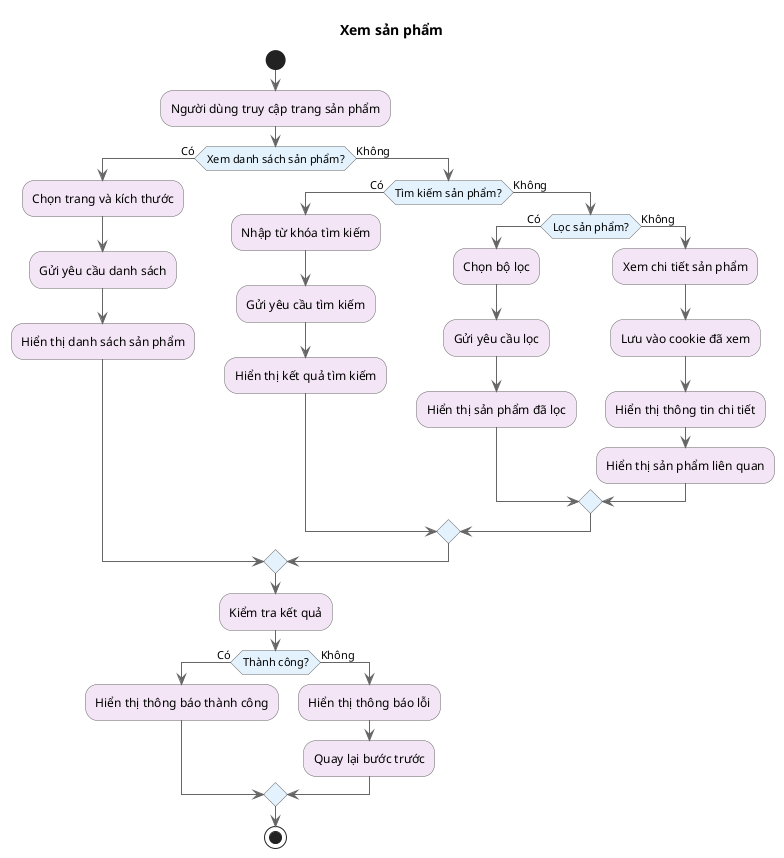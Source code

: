 @startuml Product View Activity

' Styling
skinparam {
    ActivityBackgroundColor #F3E5F5
    ActivityBorderColor #666666
    ArrowColor #666666
    ActivityDiamondBackgroundColor #E3F2FD
    ActivityDiamondBorderColor #666666
}

title Xem sản phẩm

start

:Người dùng truy cập trang sản phẩm;

if (Xem danh sách sản phẩm?) then (Có)
    :Chọn trang và kích thước;
    :Gửi yêu cầu danh sách;
    :Hiển thị danh sách sản phẩm;
else (Không)
    if (Tìm kiếm sản phẩm?) then (Có)
        :Nhập từ khóa tìm kiếm;
        :Gửi yêu cầu tìm kiếm;
        :Hiển thị kết quả tìm kiếm;
    else (Không)
        if (Lọc sản phẩm?) then (Có)
            :Chọn bộ lọc;
            :Gửi yêu cầu lọc;
            :Hiển thị sản phẩm đã lọc;
        else (Không)
            :Xem chi tiết sản phẩm;
            :Lưu vào cookie đã xem;
            :Hiển thị thông tin chi tiết;
            :Hiển thị sản phẩm liên quan;
        endif
    endif
endif

:Kiểm tra kết quả;

if (Thành công?) then (Có)
    :Hiển thị thông báo thành công;
else (Không)
    :Hiển thị thông báo lỗi;
    :Quay lại bước trước;
endif

stop

@enduml 
